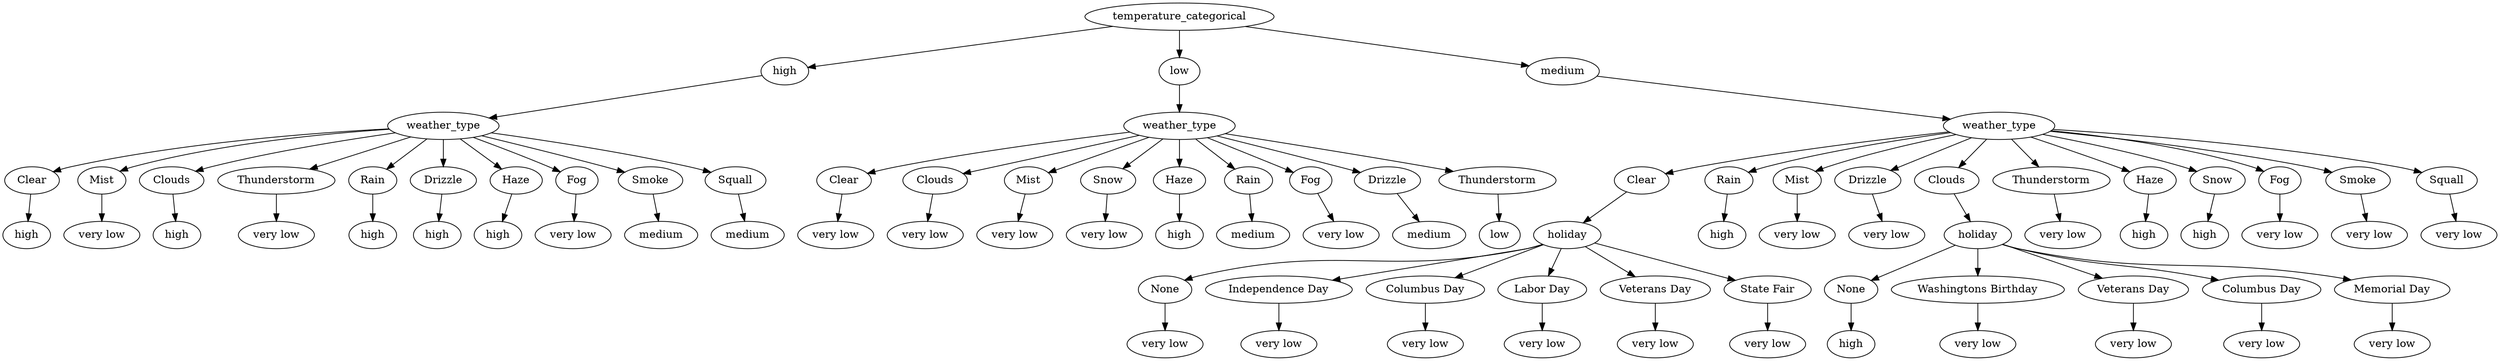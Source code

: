 // Decision Tree
digraph {
	root [label=temperature_categorical]
	0.7419673720770046 [label=high]
	root -> 0.7419673720770046
	0.5200976430976528 [label=weather_type]
	0.7419673720770046 -> 0.5200976430976528
	0.8983979235864724 [label=low]
	root -> 0.8983979235864724
	0.5473886201784888 [label=weather_type]
	0.8983979235864724 -> 0.5473886201784888
	0.6233167803399302 [label=medium]
	root -> 0.6233167803399302
	0.2622840281594231 [label=weather_type]
	0.6233167803399302 -> 0.2622840281594231
	0.5200976430976528 [label=weather_type]
	0.5576751092817269 [label=Clear]
	0.5200976430976528 -> 0.5576751092817269
	0.19543315567256148 [label=high]
	0.5576751092817269 -> 0.19543315567256148
	0.5961639935191337 [label=Mist]
	0.5200976430976528 -> 0.5961639935191337
	0.1879499501103209 [label="very low"]
	0.5961639935191337 -> 0.1879499501103209
	0.8961515514006811 [label=Clouds]
	0.5200976430976528 -> 0.8961515514006811
	0.03632564748342715 [label=high]
	0.8961515514006811 -> 0.03632564748342715
	0.5355257126829541 [label=Thunderstorm]
	0.5200976430976528 -> 0.5355257126829541
	0.6108479515732169 [label="very low"]
	0.5355257126829541 -> 0.6108479515732169
	0.8724674109997899 [label=Rain]
	0.5200976430976528 -> 0.8724674109997899
	0.8548714987212128 [label=high]
	0.8724674109997899 -> 0.8548714987212128
	0.772613867421742 [label=Drizzle]
	0.5200976430976528 -> 0.772613867421742
	0.6419344385718881 [label=high]
	0.772613867421742 -> 0.6419344385718881
	0.050099270225123504 [label=Haze]
	0.5200976430976528 -> 0.050099270225123504
	0.6778797525557934 [label=high]
	0.050099270225123504 -> 0.6778797525557934
	0.9538826196362337 [label=Fog]
	0.5200976430976528 -> 0.9538826196362337
	0.11210224551974224 [label="very low"]
	0.9538826196362337 -> 0.11210224551974224
	0.05626607835480091 [label=Smoke]
	0.5200976430976528 -> 0.05626607835480091
	0.6809977954887008 [label=medium]
	0.05626607835480091 -> 0.6809977954887008
	0.25270119495881804 [label=Squall]
	0.5200976430976528 -> 0.25270119495881804
	0.9640644708670041 [label=medium]
	0.25270119495881804 -> 0.9640644708670041
	0.5473886201784888 [label=weather_type]
	0.3296266372769262 [label=Clear]
	0.5473886201784888 -> 0.3296266372769262
	0.93110992035653 [label="very low"]
	0.3296266372769262 -> 0.93110992035653
	0.8753353728869148 [label=Clouds]
	0.5473886201784888 -> 0.8753353728869148
	0.594259547158436 [label="very low"]
	0.8753353728869148 -> 0.594259547158436
	0.7239358548740992 [label=Mist]
	0.5473886201784888 -> 0.7239358548740992
	0.9002944326357104 [label="very low"]
	0.7239358548740992 -> 0.9002944326357104
	0.15822110396882427 [label=Snow]
	0.5473886201784888 -> 0.15822110396882427
	0.5594210425167017 [label="very low"]
	0.15822110396882427 -> 0.5594210425167017
	0.5441299119270575 [label=Haze]
	0.5473886201784888 -> 0.5441299119270575
	0.6691882476010447 [label=high]
	0.5441299119270575 -> 0.6691882476010447
	0.5789508957490195 [label=Rain]
	0.5473886201784888 -> 0.5789508957490195
	0.3133217339671349 [label=medium]
	0.5789508957490195 -> 0.3133217339671349
	0.7304892612432579 [label=Fog]
	0.5473886201784888 -> 0.7304892612432579
	0.4535417894931406 [label="very low"]
	0.7304892612432579 -> 0.4535417894931406
	0.16499154687795348 [label=Drizzle]
	0.5473886201784888 -> 0.16499154687795348
	0.8389203784054109 [label=medium]
	0.16499154687795348 -> 0.8389203784054109
	0.37732703428685355 [label=Thunderstorm]
	0.5473886201784888 -> 0.37732703428685355
	0.2965125059478668 [label=low]
	0.37732703428685355 -> 0.2965125059478668
	0.2622840281594231 [label=weather_type]
	0.2347003335423058 [label=Clear]
	0.2622840281594231 -> 0.2347003335423058
	0.5835378890616104 [label=holiday]
	0.2347003335423058 -> 0.5835378890616104
	0.7067772067938437 [label=Rain]
	0.2622840281594231 -> 0.7067772067938437
	0.2461147746342861 [label=high]
	0.7067772067938437 -> 0.2461147746342861
	0.8843977780620511 [label=Mist]
	0.2622840281594231 -> 0.8843977780620511
	0.05381126121855373 [label="very low"]
	0.8843977780620511 -> 0.05381126121855373
	0.28705542315872523 [label=Drizzle]
	0.2622840281594231 -> 0.28705542315872523
	0.16016260925181014 [label="very low"]
	0.28705542315872523 -> 0.16016260925181014
	0.8730790896552911 [label=Clouds]
	0.2622840281594231 -> 0.8730790896552911
	0.7093208282650849 [label=holiday]
	0.8730790896552911 -> 0.7093208282650849
	0.9003398114143087 [label=Thunderstorm]
	0.2622840281594231 -> 0.9003398114143087
	0.029786842211764974 [label="very low"]
	0.9003398114143087 -> 0.029786842211764974
	0.16042463426965703 [label=Haze]
	0.2622840281594231 -> 0.16042463426965703
	0.18283664524817556 [label=high]
	0.16042463426965703 -> 0.18283664524817556
	0.6167087567293281 [label=Snow]
	0.2622840281594231 -> 0.6167087567293281
	0.36379378113961713 [label=high]
	0.6167087567293281 -> 0.36379378113961713
	0.5846583800108944 [label=Fog]
	0.2622840281594231 -> 0.5846583800108944
	0.6032694248139916 [label="very low"]
	0.5846583800108944 -> 0.6032694248139916
	0.9544549825248654 [label=Smoke]
	0.2622840281594231 -> 0.9544549825248654
	0.4315953981753028 [label="very low"]
	0.9544549825248654 -> 0.4315953981753028
	0.10665786799140176 [label=Squall]
	0.2622840281594231 -> 0.10665786799140176
	0.4422258787013734 [label="very low"]
	0.10665786799140176 -> 0.4422258787013734
	0.5835378890616104 [label=holiday]
	0.40289378636862694 [label=None]
	0.5835378890616104 -> 0.40289378636862694
	0.8861235993761732 [label="very low"]
	0.40289378636862694 -> 0.8861235993761732
	0.05499805892749443 [label="Independence Day"]
	0.5835378890616104 -> 0.05499805892749443
	0.8779713386681252 [label="very low"]
	0.05499805892749443 -> 0.8779713386681252
	0.0024966154093469806 [label="Columbus Day"]
	0.5835378890616104 -> 0.0024966154093469806
	0.10810069612986695 [label="very low"]
	0.0024966154093469806 -> 0.10810069612986695
	0.5964773491673012 [label="Labor Day"]
	0.5835378890616104 -> 0.5964773491673012
	0.6536093237295927 [label="very low"]
	0.5964773491673012 -> 0.6536093237295927
	0.8633051651017895 [label="Veterans Day"]
	0.5835378890616104 -> 0.8633051651017895
	0.28408380607040185 [label="very low"]
	0.8633051651017895 -> 0.28408380607040185
	0.8891226662884376 [label="State Fair"]
	0.5835378890616104 -> 0.8891226662884376
	0.030955635912932378 [label="very low"]
	0.8891226662884376 -> 0.030955635912932378
	0.7093208282650849 [label=holiday]
	0.5479048155303816 [label=None]
	0.7093208282650849 -> 0.5479048155303816
	0.5340345680054926 [label=high]
	0.5479048155303816 -> 0.5340345680054926
	0.9821729530655704 [label="Washingtons Birthday"]
	0.7093208282650849 -> 0.9821729530655704
	0.9146709166674347 [label="very low"]
	0.9821729530655704 -> 0.9146709166674347
	0.9940039243037135 [label="Veterans Day"]
	0.7093208282650849 -> 0.9940039243037135
	0.01105256310432301 [label="very low"]
	0.9940039243037135 -> 0.01105256310432301
	0.8070491053773131 [label="Columbus Day"]
	0.7093208282650849 -> 0.8070491053773131
	0.9733194879084813 [label="very low"]
	0.8070491053773131 -> 0.9733194879084813
	0.8001441239523756 [label="Memorial Day"]
	0.7093208282650849 -> 0.8001441239523756
	0.6136083726462437 [label="very low"]
	0.8001441239523756 -> 0.6136083726462437
}
